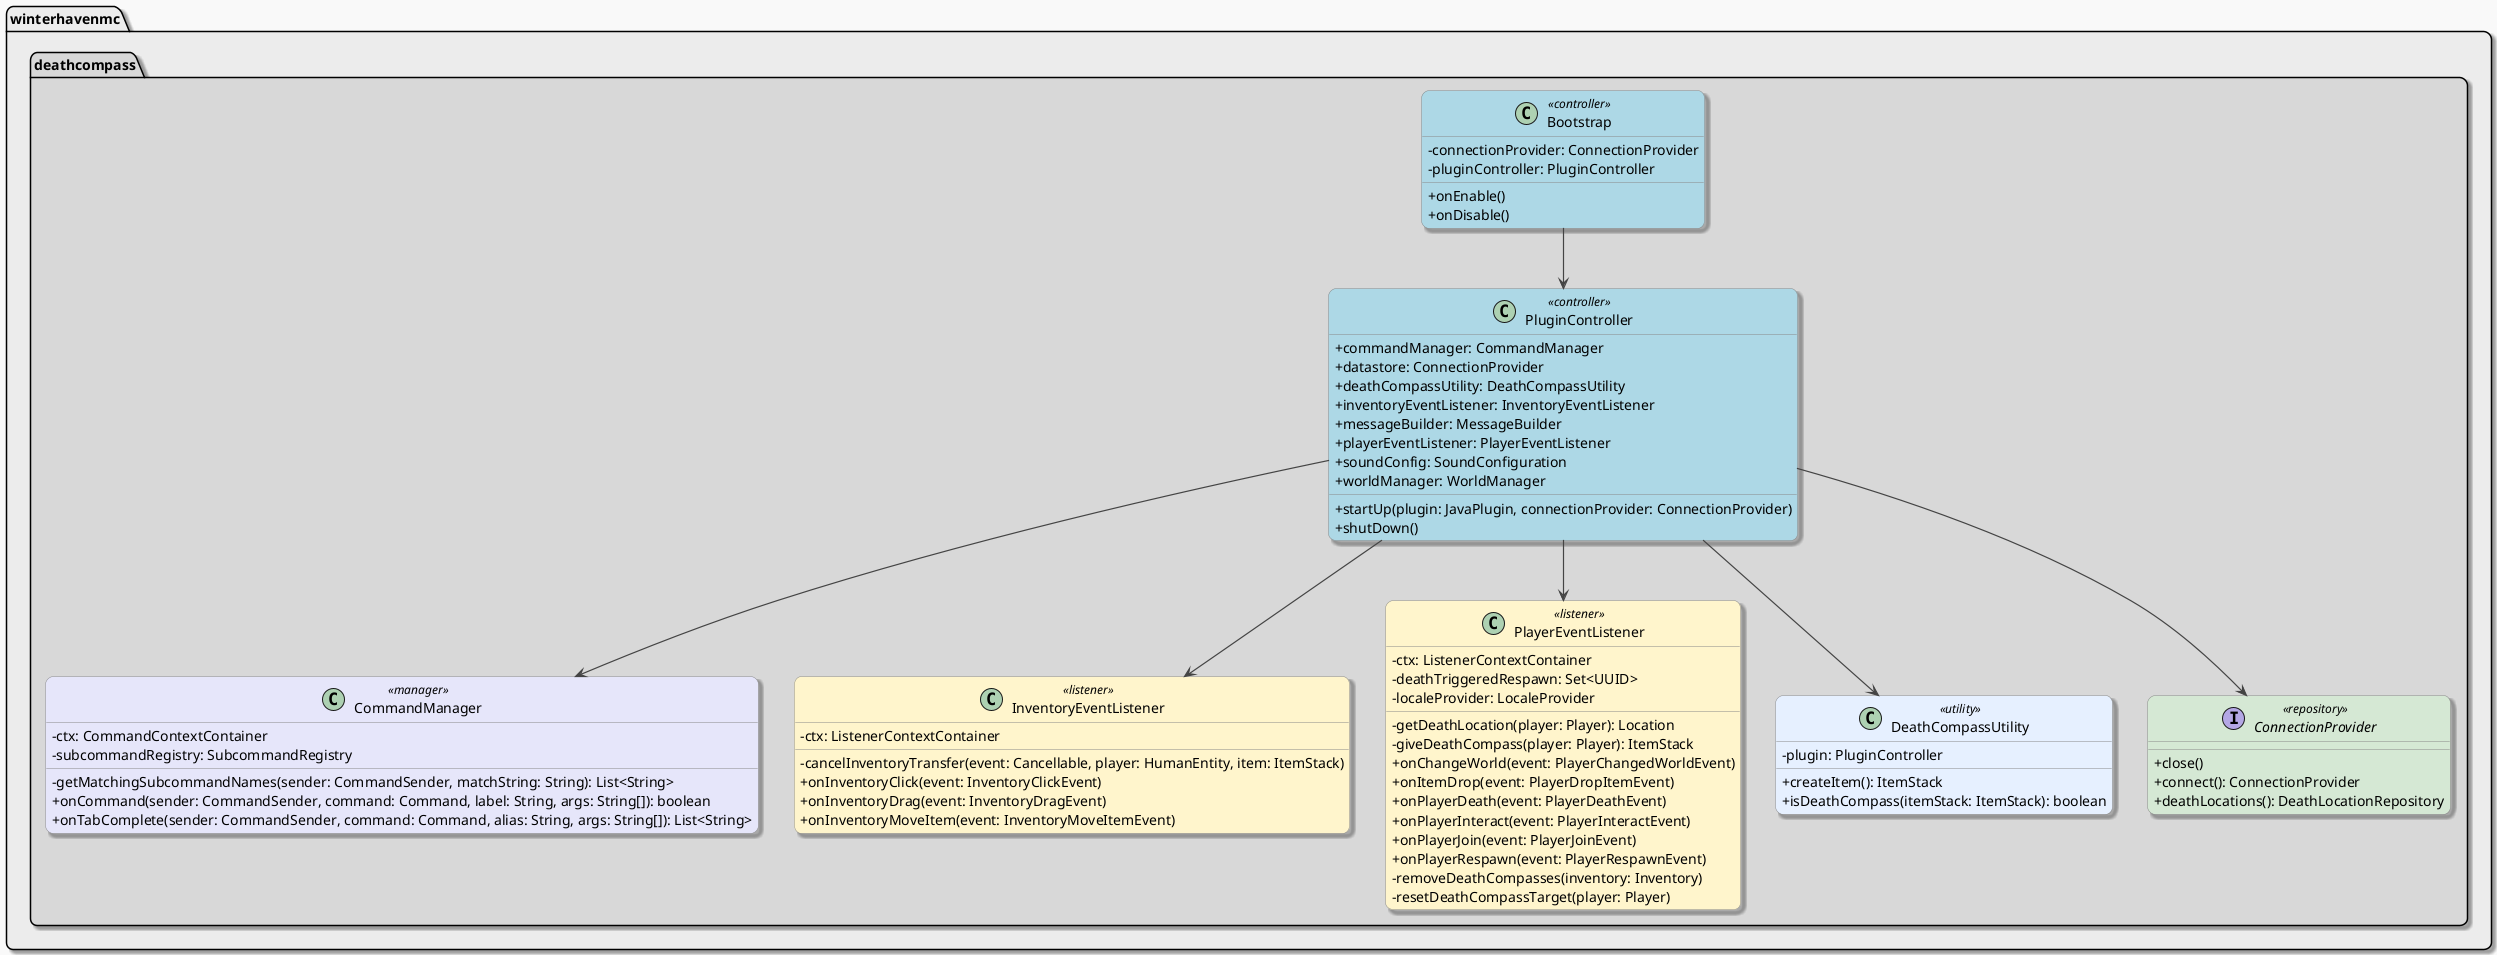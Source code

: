 @startuml
' === GLOBAL STYLING ===
skinparam backgroundColor #f9f9f9
skinparam shadowing true
skinparam roundCorner 15
skinparam ArrowColor #444444
skinparam ArrowThickness 1.2
skinparam ArrowFontSize 11
skinparam packageTitleFontSize 14
skinparam classFontName "Helvetica"
skinparam classAttributeIconSize 0
skinparam class {
  BackgroundColor white
  BorderColor #888888
}

' stereotypes for role-based coloring
skinparam class {
  BackgroundColor<<controller>> LightBlue
  BackgroundColor<<manager>> Lavender
  BackgroundColor<<listener>> #FFF5CC
  BackgroundColor<<utility>> #E6F0FF
  BackgroundColor<<repository>> #D5E8D4
}

' === PACKAGES ===
package "winterhavenmc" #ececec {
  package "deathcompass" #d8d8d8 {

    ' --- Bootstrap & controller ---
    class Bootstrap <<controller>> {
      - connectionProvider: ConnectionProvider
      - pluginController: PluginController
      + onEnable()
      + onDisable()
    }

    class PluginController <<controller>> {
      + commandManager: CommandManager
      + datastore: ConnectionProvider
      + deathCompassUtility: DeathCompassUtility
      + inventoryEventListener: InventoryEventListener
      + messageBuilder: MessageBuilder
      + playerEventListener: PlayerEventListener
      + soundConfig: SoundConfiguration
      + worldManager: WorldManager
      + startUp(plugin: JavaPlugin, connectionProvider: ConnectionProvider)
      + shutDown()
    }

    ' --- Commands ---
    class CommandManager <<manager>> {
      - ctx: CommandContextContainer
      - subcommandRegistry: SubcommandRegistry
      - getMatchingSubcommandNames(sender: CommandSender, matchString: String): List<String>
      + onCommand(sender: CommandSender, command: Command, label: String, args: String[]): boolean
      + onTabComplete(sender: CommandSender, command: Command, alias: String, args: String[]): List<String>
    }

    ' --- Listeners ---
    class InventoryEventListener <<listener>> {
      - ctx: ListenerContextContainer
      - cancelInventoryTransfer(event: Cancellable, player: HumanEntity, item: ItemStack)
      + onInventoryClick(event: InventoryClickEvent)
      + onInventoryDrag(event: InventoryDragEvent)
      + onInventoryMoveItem(event: InventoryMoveItemEvent)
    }

    class PlayerEventListener <<listener>> {
      - ctx: ListenerContextContainer
      - deathTriggeredRespawn: Set<UUID>
      - localeProvider: LocaleProvider
      - getDeathLocation(player: Player): Location
      - giveDeathCompass(player: Player): ItemStack
      + onChangeWorld(event: PlayerChangedWorldEvent)
      + onItemDrop(event: PlayerDropItemEvent)
      + onPlayerDeath(event: PlayerDeathEvent)
      + onPlayerInteract(event: PlayerInteractEvent)
      + onPlayerJoin(event: PlayerJoinEvent)
      + onPlayerRespawn(event: PlayerRespawnEvent)
      - removeDeathCompasses(inventory: Inventory)
      - resetDeathCompassTarget(player: Player)
    }

    ' --- Utility ---
    class DeathCompassUtility <<utility>> {
      - plugin: PluginController
      + createItem(): ItemStack
      + isDeathCompass(itemStack: ItemStack): boolean
    }

    ' --- Persistence ---
    interface ConnectionProvider <<repository>> {
      + close()
      + connect(): ConnectionProvider
      + deathLocations(): DeathLocationRepository
    }
  }
}

' === RELATIONSHIPS ===
Bootstrap --> PluginController
PluginController --> CommandManager
PluginController --> ConnectionProvider
PluginController --> DeathCompassUtility
PluginController --> InventoryEventListener
PluginController --> PlayerEventListener

@enduml
